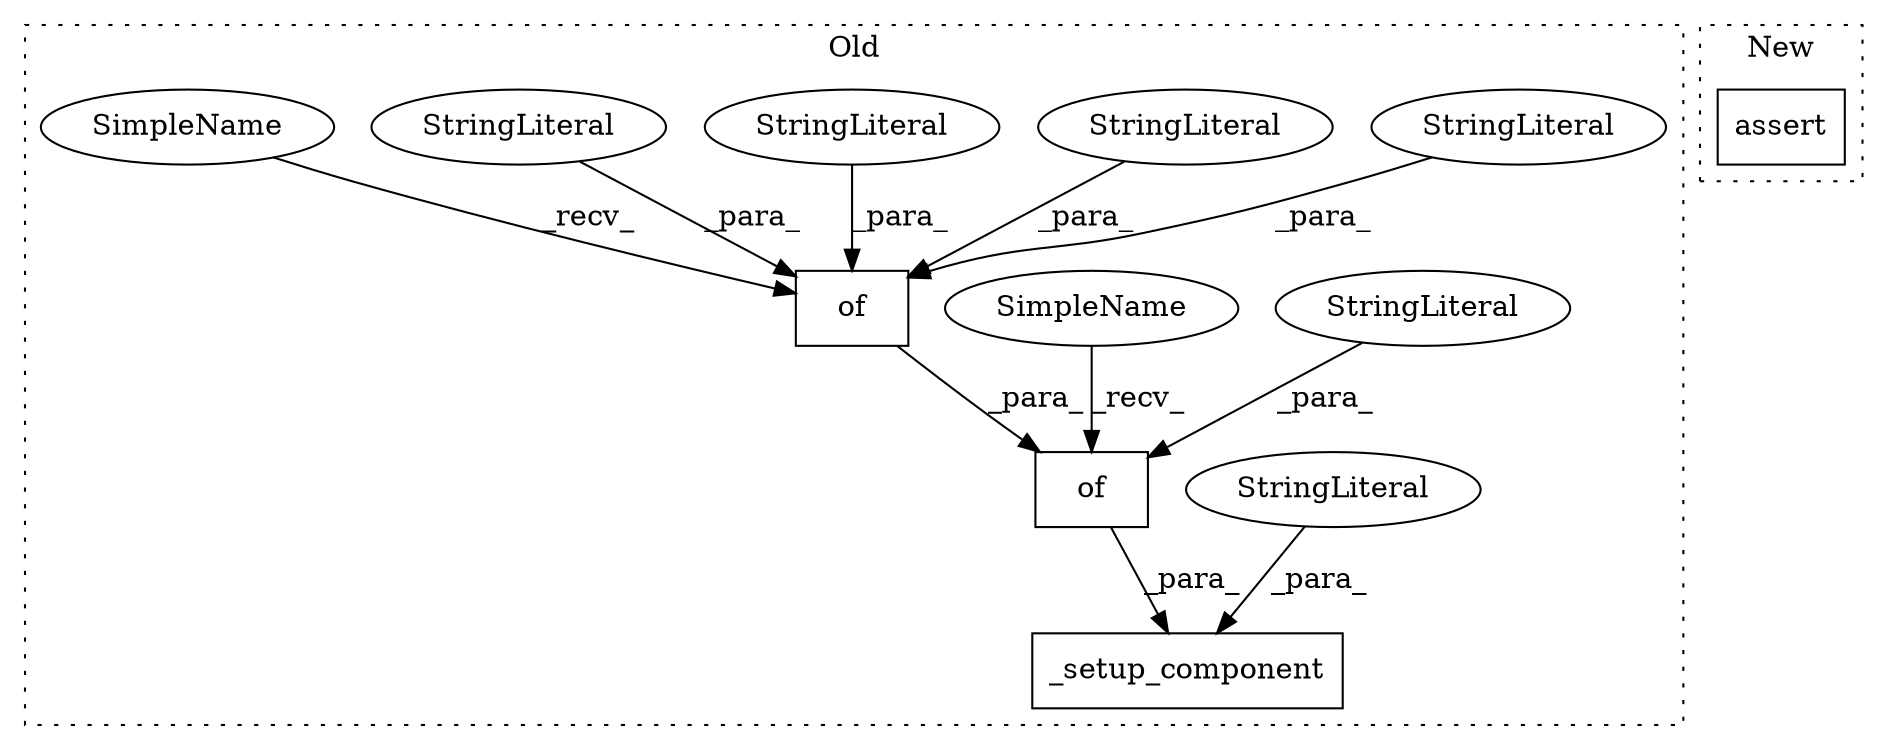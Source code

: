 digraph G {
subgraph cluster0 {
1 [label="_setup_component" a="32" s="8733,8994" l="17,1" shape="box"];
3 [label="of" a="32" s="8787,8992" l="3,1" shape="box"];
4 [label="of" a="32" s="8772,8993" l="3,1" shape="box"];
5 [label="StringLiteral" a="45" s="8775" l="7" shape="ellipse"];
6 [label="StringLiteral" a="45" s="8790" l="14" shape="ellipse"];
7 [label="StringLiteral" a="45" s="8760" l="7" shape="ellipse"];
8 [label="StringLiteral" a="45" s="8934" l="13" shape="ellipse"];
9 [label="StringLiteral" a="45" s="8894" l="12" shape="ellipse"];
10 [label="StringLiteral" a="45" s="8907" l="26" shape="ellipse"];
11 [label="SimpleName" a="42" s="8768" l="3" shape="ellipse"];
12 [label="SimpleName" a="42" s="8783" l="3" shape="ellipse"];
label = "Old";
style="dotted";
}
subgraph cluster1 {
2 [label="assert" a="32" s="10535,10618" l="12,1" shape="box"];
label = "New";
style="dotted";
}
3 -> 4 [label="_para_"];
4 -> 1 [label="_para_"];
5 -> 4 [label="_para_"];
6 -> 3 [label="_para_"];
7 -> 1 [label="_para_"];
8 -> 3 [label="_para_"];
9 -> 3 [label="_para_"];
10 -> 3 [label="_para_"];
11 -> 4 [label="_recv_"];
12 -> 3 [label="_recv_"];
}